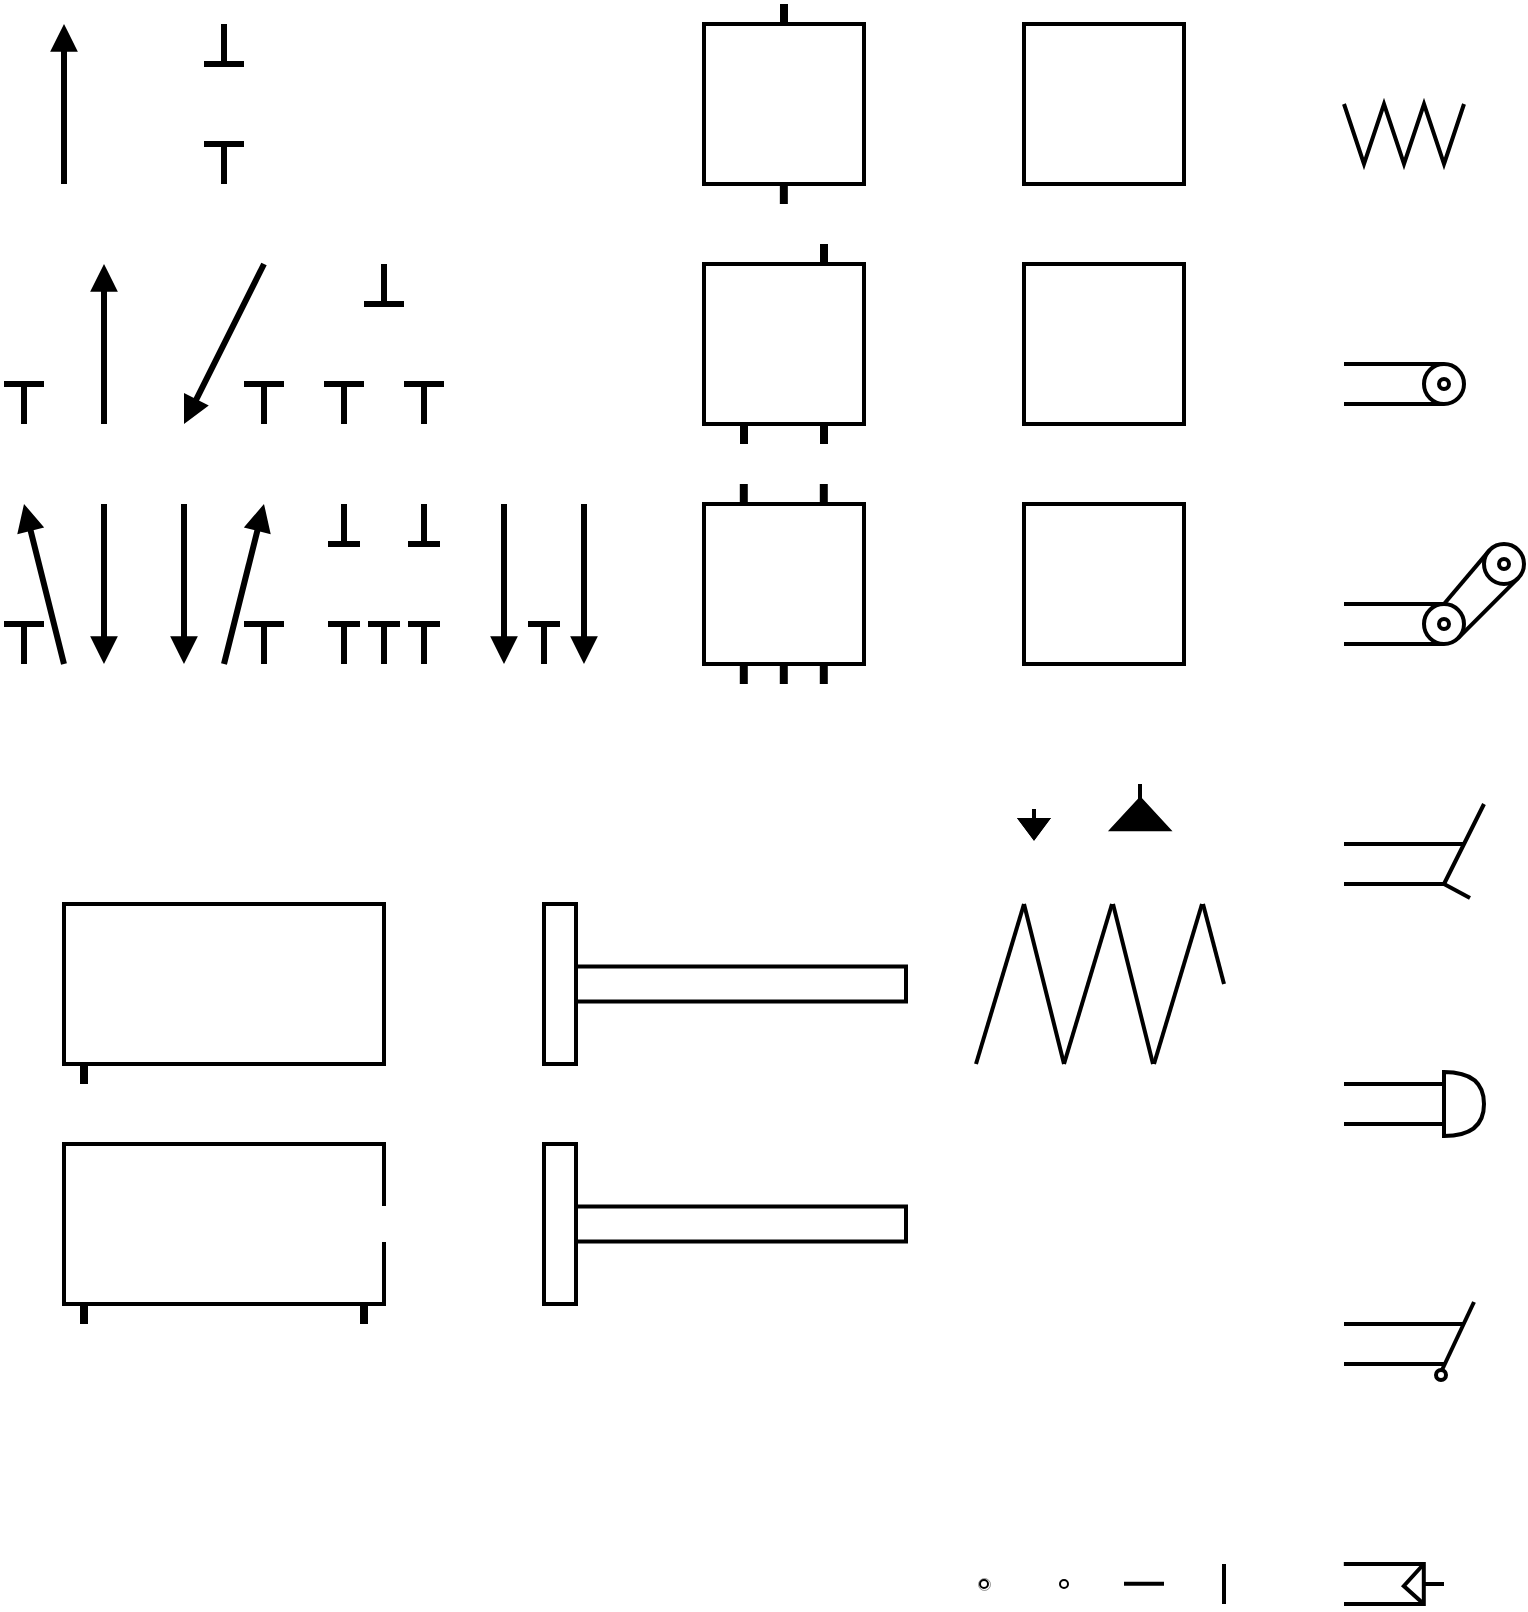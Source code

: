 <mxfile version="27.0.3">
  <diagram name="Strona-1" id="5IjLXUbpjCtjZqdaMgaR">
    <mxGraphModel dx="607" dy="354" grid="1" gridSize="10" guides="1" tooltips="1" connect="1" arrows="1" fold="1" page="1" pageScale="1" pageWidth="827" pageHeight="1169" math="0" shadow="0">
      <root>
        <mxCell id="0" />
        <mxCell id="1" parent="0" />
        <mxCell id="Xlro1Y_sr61bUB2rgBXT-2" value="" style="endArrow=block;html=1;rounded=1;strokeWidth=3;targetPerimeterSpacing=-1;sourcePerimeterSpacing=2;jumpStyle=gap;flowAnimation=0;shadow=0;endFill=1;" edge="1" parent="1">
          <mxGeometry width="50" height="50" relative="1" as="geometry">
            <mxPoint x="40" y="120" as="sourcePoint" />
            <mxPoint x="40" y="40" as="targetPoint" />
          </mxGeometry>
        </mxCell>
        <mxCell id="Xlro1Y_sr61bUB2rgBXT-3" value="" style="endArrow=none;html=1;rounded=0;strokeWidth=3;" edge="1" parent="1">
          <mxGeometry width="50" height="50" relative="1" as="geometry">
            <mxPoint x="140" y="240" as="sourcePoint" />
            <mxPoint x="140" y="220" as="targetPoint" />
          </mxGeometry>
        </mxCell>
        <mxCell id="Xlro1Y_sr61bUB2rgBXT-4" value="" style="endArrow=none;html=1;rounded=0;strokeWidth=3;" edge="1" parent="1">
          <mxGeometry width="50" height="50" relative="1" as="geometry">
            <mxPoint x="150" y="220" as="sourcePoint" />
            <mxPoint x="130" y="220" as="targetPoint" />
          </mxGeometry>
        </mxCell>
        <mxCell id="Xlro1Y_sr61bUB2rgBXT-5" value="" style="endArrow=none;html=1;rounded=0;strokeWidth=3;" edge="1" parent="1">
          <mxGeometry width="50" height="50" relative="1" as="geometry">
            <mxPoint x="120" y="120" as="sourcePoint" />
            <mxPoint x="120" y="100" as="targetPoint" />
          </mxGeometry>
        </mxCell>
        <mxCell id="Xlro1Y_sr61bUB2rgBXT-6" value="" style="endArrow=none;html=1;rounded=0;strokeWidth=3;" edge="1" parent="1">
          <mxGeometry width="50" height="50" relative="1" as="geometry">
            <mxPoint x="130" y="100" as="sourcePoint" />
            <mxPoint x="110" y="100" as="targetPoint" />
          </mxGeometry>
        </mxCell>
        <mxCell id="Xlro1Y_sr61bUB2rgBXT-7" value="" style="endArrow=none;html=1;rounded=0;strokeWidth=3;" edge="1" parent="1">
          <mxGeometry width="50" height="50" relative="1" as="geometry">
            <mxPoint x="120" y="60" as="sourcePoint" />
            <mxPoint x="120" y="40" as="targetPoint" />
          </mxGeometry>
        </mxCell>
        <mxCell id="Xlro1Y_sr61bUB2rgBXT-8" value="" style="endArrow=none;html=1;rounded=0;strokeWidth=3;" edge="1" parent="1">
          <mxGeometry width="50" height="50" relative="1" as="geometry">
            <mxPoint x="130" y="60" as="sourcePoint" />
            <mxPoint x="110" y="60" as="targetPoint" />
          </mxGeometry>
        </mxCell>
        <mxCell id="Xlro1Y_sr61bUB2rgBXT-9" value="" style="endArrow=block;html=1;rounded=1;strokeWidth=3;targetPerimeterSpacing=-1;sourcePerimeterSpacing=2;jumpStyle=gap;flowAnimation=0;shadow=0;endFill=1;" edge="1" parent="1">
          <mxGeometry width="50" height="50" relative="1" as="geometry">
            <mxPoint x="140" y="160" as="sourcePoint" />
            <mxPoint x="100" y="240" as="targetPoint" />
          </mxGeometry>
        </mxCell>
        <mxCell id="Xlro1Y_sr61bUB2rgBXT-11" value="" style="whiteSpace=wrap;html=1;aspect=fixed;strokeWidth=2;fillColor=none;" vertex="1" parent="1">
          <mxGeometry x="360" y="40" width="80" height="80" as="geometry" />
        </mxCell>
        <mxCell id="Xlro1Y_sr61bUB2rgBXT-12" value="" style="endArrow=none;html=1;rounded=0;strokeWidth=3;" edge="1" parent="1">
          <mxGeometry width="50" height="50" relative="1" as="geometry">
            <mxPoint x="20" y="240" as="sourcePoint" />
            <mxPoint x="20" y="220" as="targetPoint" />
          </mxGeometry>
        </mxCell>
        <mxCell id="Xlro1Y_sr61bUB2rgBXT-13" value="" style="endArrow=none;html=1;rounded=0;strokeWidth=3;" edge="1" parent="1">
          <mxGeometry width="50" height="50" relative="1" as="geometry">
            <mxPoint x="30" y="220" as="sourcePoint" />
            <mxPoint x="10" y="220" as="targetPoint" />
          </mxGeometry>
        </mxCell>
        <mxCell id="Xlro1Y_sr61bUB2rgBXT-14" value="" style="endArrow=block;html=1;rounded=1;strokeWidth=3;targetPerimeterSpacing=-1;sourcePerimeterSpacing=2;jumpStyle=gap;flowAnimation=0;shadow=0;endFill=1;" edge="1" parent="1">
          <mxGeometry width="50" height="50" relative="1" as="geometry">
            <mxPoint x="60" y="240" as="sourcePoint" />
            <mxPoint x="60" y="160" as="targetPoint" />
          </mxGeometry>
        </mxCell>
        <mxCell id="Xlro1Y_sr61bUB2rgBXT-15" value="" style="endArrow=none;html=1;rounded=0;strokeWidth=3;" edge="1" parent="1">
          <mxGeometry width="50" height="50" relative="1" as="geometry">
            <mxPoint x="20" y="360" as="sourcePoint" />
            <mxPoint x="20" y="340" as="targetPoint" />
          </mxGeometry>
        </mxCell>
        <mxCell id="Xlro1Y_sr61bUB2rgBXT-16" value="" style="endArrow=none;html=1;rounded=0;strokeWidth=3;" edge="1" parent="1">
          <mxGeometry width="50" height="50" relative="1" as="geometry">
            <mxPoint x="30" y="340" as="sourcePoint" />
            <mxPoint x="10" y="340" as="targetPoint" />
          </mxGeometry>
        </mxCell>
        <mxCell id="Xlro1Y_sr61bUB2rgBXT-17" value="" style="endArrow=block;html=1;rounded=1;strokeWidth=3;targetPerimeterSpacing=-1;sourcePerimeterSpacing=-5;jumpStyle=gap;flowAnimation=0;shadow=0;endFill=1;" edge="1" parent="1">
          <mxGeometry width="50" height="50" relative="1" as="geometry">
            <mxPoint x="40" y="360" as="sourcePoint" />
            <mxPoint x="20" y="280" as="targetPoint" />
          </mxGeometry>
        </mxCell>
        <mxCell id="Xlro1Y_sr61bUB2rgBXT-18" value="" style="endArrow=block;html=1;rounded=1;strokeWidth=3;targetPerimeterSpacing=-1;sourcePerimeterSpacing=2;jumpStyle=gap;flowAnimation=0;shadow=0;endFill=1;" edge="1" parent="1">
          <mxGeometry width="50" height="50" relative="1" as="geometry">
            <mxPoint x="60" y="280" as="sourcePoint" />
            <mxPoint x="60" y="360" as="targetPoint" />
          </mxGeometry>
        </mxCell>
        <mxCell id="Xlro1Y_sr61bUB2rgBXT-19" value="" style="endArrow=none;html=1;rounded=0;strokeWidth=4;" edge="1" parent="1">
          <mxGeometry width="50" height="50" relative="1" as="geometry">
            <mxPoint x="400" y="30" as="sourcePoint" />
            <mxPoint x="400" y="40" as="targetPoint" />
            <Array as="points" />
          </mxGeometry>
        </mxCell>
        <mxCell id="Xlro1Y_sr61bUB2rgBXT-20" value="" style="endArrow=none;html=1;rounded=0;strokeWidth=4;" edge="1" parent="1">
          <mxGeometry width="50" height="50" relative="1" as="geometry">
            <mxPoint x="399.92" y="120" as="sourcePoint" />
            <mxPoint x="399.92" y="130" as="targetPoint" />
            <Array as="points" />
          </mxGeometry>
        </mxCell>
        <mxCell id="Xlro1Y_sr61bUB2rgBXT-21" value="" style="whiteSpace=wrap;html=1;aspect=fixed;strokeWidth=2;fillColor=none;" vertex="1" parent="1">
          <mxGeometry x="360" y="160" width="80" height="80" as="geometry" />
        </mxCell>
        <mxCell id="Xlro1Y_sr61bUB2rgBXT-22" value="" style="endArrow=none;html=1;rounded=0;strokeWidth=4;" edge="1" parent="1">
          <mxGeometry width="50" height="50" relative="1" as="geometry">
            <mxPoint x="420" y="150" as="sourcePoint" />
            <mxPoint x="420" y="160" as="targetPoint" />
            <Array as="points" />
          </mxGeometry>
        </mxCell>
        <mxCell id="Xlro1Y_sr61bUB2rgBXT-23" value="" style="endArrow=none;html=1;rounded=0;strokeWidth=4;" edge="1" parent="1">
          <mxGeometry width="50" height="50" relative="1" as="geometry">
            <mxPoint x="380" y="240" as="sourcePoint" />
            <mxPoint x="380" y="250" as="targetPoint" />
            <Array as="points" />
          </mxGeometry>
        </mxCell>
        <mxCell id="Xlro1Y_sr61bUB2rgBXT-24" value="" style="endArrow=none;html=1;rounded=0;strokeWidth=4;" edge="1" parent="1">
          <mxGeometry width="50" height="50" relative="1" as="geometry">
            <mxPoint x="420" y="240" as="sourcePoint" />
            <mxPoint x="420" y="250" as="targetPoint" />
            <Array as="points" />
          </mxGeometry>
        </mxCell>
        <mxCell id="Xlro1Y_sr61bUB2rgBXT-25" value="" style="whiteSpace=wrap;html=1;aspect=fixed;strokeWidth=2;fillColor=none;" vertex="1" parent="1">
          <mxGeometry x="520" y="40" width="80" height="80" as="geometry" />
        </mxCell>
        <mxCell id="Xlro1Y_sr61bUB2rgBXT-29" value="" style="endArrow=none;html=1;rounded=0;strokeWidth=4;" edge="1" parent="1">
          <mxGeometry width="50" height="50" relative="1" as="geometry">
            <mxPoint x="419.9" y="270" as="sourcePoint" />
            <mxPoint x="419.9" y="280" as="targetPoint" />
            <Array as="points" />
          </mxGeometry>
        </mxCell>
        <mxCell id="Xlro1Y_sr61bUB2rgBXT-30" value="" style="endArrow=none;html=1;rounded=0;strokeWidth=4;" edge="1" parent="1">
          <mxGeometry width="50" height="50" relative="1" as="geometry">
            <mxPoint x="379.9" y="270" as="sourcePoint" />
            <mxPoint x="379.9" y="280" as="targetPoint" />
            <Array as="points" />
          </mxGeometry>
        </mxCell>
        <mxCell id="Xlro1Y_sr61bUB2rgBXT-31" value="" style="endArrow=none;html=1;rounded=0;strokeWidth=4;" edge="1" parent="1">
          <mxGeometry width="50" height="50" relative="1" as="geometry">
            <mxPoint x="379.9" y="360" as="sourcePoint" />
            <mxPoint x="379.9" y="370" as="targetPoint" />
            <Array as="points">
              <mxPoint x="379.9" y="360" />
            </Array>
          </mxGeometry>
        </mxCell>
        <mxCell id="Xlro1Y_sr61bUB2rgBXT-32" value="" style="endArrow=none;html=1;rounded=0;strokeWidth=4;" edge="1" parent="1">
          <mxGeometry width="50" height="50" relative="1" as="geometry">
            <mxPoint x="399.9" y="360" as="sourcePoint" />
            <mxPoint x="399.9" y="370" as="targetPoint" />
            <Array as="points">
              <mxPoint x="399.9" y="360" />
            </Array>
          </mxGeometry>
        </mxCell>
        <mxCell id="Xlro1Y_sr61bUB2rgBXT-33" value="" style="endArrow=none;html=1;rounded=0;strokeWidth=4;" edge="1" parent="1">
          <mxGeometry width="50" height="50" relative="1" as="geometry">
            <mxPoint x="419.9" y="360" as="sourcePoint" />
            <mxPoint x="419.9" y="370" as="targetPoint" />
            <Array as="points">
              <mxPoint x="419.9" y="360" />
            </Array>
          </mxGeometry>
        </mxCell>
        <mxCell id="Xlro1Y_sr61bUB2rgBXT-34" value="" style="whiteSpace=wrap;html=1;aspect=fixed;strokeWidth=2;fillColor=none;" vertex="1" parent="1">
          <mxGeometry x="360" y="280" width="80" height="80" as="geometry" />
        </mxCell>
        <mxCell id="Xlro1Y_sr61bUB2rgBXT-35" value="" style="endArrow=none;html=1;rounded=0;strokeWidth=3;" edge="1" parent="1">
          <mxGeometry width="50" height="50" relative="1" as="geometry">
            <mxPoint x="220" y="240" as="sourcePoint" />
            <mxPoint x="220" y="220" as="targetPoint" />
          </mxGeometry>
        </mxCell>
        <mxCell id="Xlro1Y_sr61bUB2rgBXT-36" value="" style="endArrow=none;html=1;rounded=0;strokeWidth=3;" edge="1" parent="1">
          <mxGeometry width="50" height="50" relative="1" as="geometry">
            <mxPoint x="230" y="220" as="sourcePoint" />
            <mxPoint x="210" y="220" as="targetPoint" />
          </mxGeometry>
        </mxCell>
        <mxCell id="Xlro1Y_sr61bUB2rgBXT-37" value="" style="endArrow=none;html=1;rounded=0;strokeWidth=3;" edge="1" parent="1">
          <mxGeometry width="50" height="50" relative="1" as="geometry">
            <mxPoint x="180" y="240" as="sourcePoint" />
            <mxPoint x="180" y="220" as="targetPoint" />
          </mxGeometry>
        </mxCell>
        <mxCell id="Xlro1Y_sr61bUB2rgBXT-38" value="" style="endArrow=none;html=1;rounded=0;strokeWidth=3;" edge="1" parent="1">
          <mxGeometry width="50" height="50" relative="1" as="geometry">
            <mxPoint x="190" y="220" as="sourcePoint" />
            <mxPoint x="170" y="220" as="targetPoint" />
          </mxGeometry>
        </mxCell>
        <mxCell id="Xlro1Y_sr61bUB2rgBXT-39" value="" style="endArrow=none;html=1;rounded=0;strokeWidth=3;" edge="1" parent="1">
          <mxGeometry width="50" height="50" relative="1" as="geometry">
            <mxPoint x="200" y="180" as="sourcePoint" />
            <mxPoint x="200" y="160" as="targetPoint" />
          </mxGeometry>
        </mxCell>
        <mxCell id="Xlro1Y_sr61bUB2rgBXT-40" value="" style="endArrow=none;html=1;rounded=0;strokeWidth=3;" edge="1" parent="1">
          <mxGeometry width="50" height="50" relative="1" as="geometry">
            <mxPoint x="210" y="180" as="sourcePoint" />
            <mxPoint x="190" y="180" as="targetPoint" />
          </mxGeometry>
        </mxCell>
        <mxCell id="Xlro1Y_sr61bUB2rgBXT-45" value="" style="endArrow=none;html=1;rounded=0;strokeWidth=3;" edge="1" parent="1">
          <mxGeometry width="50" height="50" relative="1" as="geometry">
            <mxPoint x="140" y="360" as="sourcePoint" />
            <mxPoint x="140" y="340" as="targetPoint" />
          </mxGeometry>
        </mxCell>
        <mxCell id="Xlro1Y_sr61bUB2rgBXT-46" value="" style="endArrow=none;html=1;rounded=0;strokeWidth=3;" edge="1" parent="1">
          <mxGeometry width="50" height="50" relative="1" as="geometry">
            <mxPoint x="150" y="340" as="sourcePoint" />
            <mxPoint x="130" y="340" as="targetPoint" />
          </mxGeometry>
        </mxCell>
        <mxCell id="Xlro1Y_sr61bUB2rgBXT-47" value="" style="endArrow=block;html=1;rounded=1;strokeWidth=3;targetPerimeterSpacing=-1;sourcePerimeterSpacing=-5;jumpStyle=gap;flowAnimation=0;shadow=0;endFill=1;" edge="1" parent="1">
          <mxGeometry width="50" height="50" relative="1" as="geometry">
            <mxPoint x="120" y="360" as="sourcePoint" />
            <mxPoint x="140" y="280" as="targetPoint" />
          </mxGeometry>
        </mxCell>
        <mxCell id="Xlro1Y_sr61bUB2rgBXT-48" value="" style="endArrow=block;html=1;rounded=1;strokeWidth=3;targetPerimeterSpacing=-1;sourcePerimeterSpacing=2;jumpStyle=gap;flowAnimation=0;shadow=0;endFill=1;" edge="1" parent="1">
          <mxGeometry width="50" height="50" relative="1" as="geometry">
            <mxPoint x="100" y="280" as="sourcePoint" />
            <mxPoint x="100" y="360" as="targetPoint" />
          </mxGeometry>
        </mxCell>
        <mxCell id="Xlro1Y_sr61bUB2rgBXT-52" value="" style="endArrow=none;html=1;rounded=0;strokeWidth=3;" edge="1" parent="1">
          <mxGeometry width="50" height="50" relative="1" as="geometry">
            <mxPoint x="188" y="340" as="sourcePoint" />
            <mxPoint x="172" y="340" as="targetPoint" />
          </mxGeometry>
        </mxCell>
        <mxCell id="Xlro1Y_sr61bUB2rgBXT-63" value="" style="endArrow=none;html=1;rounded=0;strokeWidth=3;" edge="1" parent="1">
          <mxGeometry width="50" height="50" relative="1" as="geometry">
            <mxPoint x="180" y="360" as="sourcePoint" />
            <mxPoint x="180" y="340" as="targetPoint" />
          </mxGeometry>
        </mxCell>
        <mxCell id="Xlro1Y_sr61bUB2rgBXT-64" value="" style="endArrow=none;html=1;rounded=0;strokeWidth=3;" edge="1" parent="1">
          <mxGeometry width="50" height="50" relative="1" as="geometry">
            <mxPoint x="208" y="340" as="sourcePoint" />
            <mxPoint x="192" y="340" as="targetPoint" />
          </mxGeometry>
        </mxCell>
        <mxCell id="Xlro1Y_sr61bUB2rgBXT-65" value="" style="endArrow=none;html=1;rounded=0;strokeWidth=3;" edge="1" parent="1">
          <mxGeometry width="50" height="50" relative="1" as="geometry">
            <mxPoint x="200" y="360" as="sourcePoint" />
            <mxPoint x="200" y="340" as="targetPoint" />
          </mxGeometry>
        </mxCell>
        <mxCell id="Xlro1Y_sr61bUB2rgBXT-66" value="" style="endArrow=none;html=1;rounded=0;strokeWidth=3;" edge="1" parent="1">
          <mxGeometry width="50" height="50" relative="1" as="geometry">
            <mxPoint x="228" y="340" as="sourcePoint" />
            <mxPoint x="212" y="340" as="targetPoint" />
          </mxGeometry>
        </mxCell>
        <mxCell id="Xlro1Y_sr61bUB2rgBXT-67" value="" style="endArrow=none;html=1;rounded=0;strokeWidth=3;" edge="1" parent="1">
          <mxGeometry width="50" height="50" relative="1" as="geometry">
            <mxPoint x="220" y="360" as="sourcePoint" />
            <mxPoint x="220" y="340" as="targetPoint" />
          </mxGeometry>
        </mxCell>
        <mxCell id="Xlro1Y_sr61bUB2rgBXT-68" value="" style="endArrow=none;html=1;rounded=0;strokeWidth=3;" edge="1" parent="1">
          <mxGeometry width="50" height="50" relative="1" as="geometry">
            <mxPoint x="220" y="300" as="sourcePoint" />
            <mxPoint x="220" y="280" as="targetPoint" />
          </mxGeometry>
        </mxCell>
        <mxCell id="Xlro1Y_sr61bUB2rgBXT-70" value="" style="endArrow=none;html=1;rounded=0;strokeWidth=3;" edge="1" parent="1">
          <mxGeometry width="50" height="50" relative="1" as="geometry">
            <mxPoint x="180" y="300" as="sourcePoint" />
            <mxPoint x="180" y="280" as="targetPoint" />
          </mxGeometry>
        </mxCell>
        <mxCell id="Xlro1Y_sr61bUB2rgBXT-71" value="" style="endArrow=none;html=1;rounded=0;strokeWidth=3;" edge="1" parent="1">
          <mxGeometry width="50" height="50" relative="1" as="geometry">
            <mxPoint x="188" y="300" as="sourcePoint" />
            <mxPoint x="172" y="300" as="targetPoint" />
          </mxGeometry>
        </mxCell>
        <mxCell id="Xlro1Y_sr61bUB2rgBXT-69" value="" style="endArrow=none;html=1;rounded=0;strokeWidth=3;" edge="1" parent="1">
          <mxGeometry width="50" height="50" relative="1" as="geometry">
            <mxPoint x="228" y="300" as="sourcePoint" />
            <mxPoint x="212" y="300" as="targetPoint" />
          </mxGeometry>
        </mxCell>
        <mxCell id="Xlro1Y_sr61bUB2rgBXT-84" value="" style="endArrow=none;html=1;rounded=0;strokeWidth=3;" edge="1" parent="1">
          <mxGeometry width="50" height="50" relative="1" as="geometry">
            <mxPoint x="288" y="340" as="sourcePoint" />
            <mxPoint x="272" y="340" as="targetPoint" />
          </mxGeometry>
        </mxCell>
        <mxCell id="Xlro1Y_sr61bUB2rgBXT-85" value="" style="endArrow=none;html=1;rounded=0;strokeWidth=3;" edge="1" parent="1">
          <mxGeometry width="50" height="50" relative="1" as="geometry">
            <mxPoint x="280" y="360" as="sourcePoint" />
            <mxPoint x="280" y="340" as="targetPoint" />
          </mxGeometry>
        </mxCell>
        <mxCell id="Xlro1Y_sr61bUB2rgBXT-92" value="" style="endArrow=block;html=1;rounded=1;strokeWidth=3;targetPerimeterSpacing=-1;sourcePerimeterSpacing=2;jumpStyle=gap;flowAnimation=0;shadow=0;endFill=1;" edge="1" parent="1">
          <mxGeometry width="50" height="50" relative="1" as="geometry">
            <mxPoint x="260" y="280" as="sourcePoint" />
            <mxPoint x="260" y="360" as="targetPoint" />
          </mxGeometry>
        </mxCell>
        <mxCell id="Xlro1Y_sr61bUB2rgBXT-93" value="" style="endArrow=block;html=1;rounded=1;strokeWidth=3;targetPerimeterSpacing=-1;sourcePerimeterSpacing=2;jumpStyle=gap;flowAnimation=0;shadow=0;endFill=1;" edge="1" parent="1">
          <mxGeometry width="50" height="50" relative="1" as="geometry">
            <mxPoint x="300" y="280" as="sourcePoint" />
            <mxPoint x="300" y="360" as="targetPoint" />
          </mxGeometry>
        </mxCell>
        <mxCell id="Xlro1Y_sr61bUB2rgBXT-94" value="" style="whiteSpace=wrap;html=1;aspect=fixed;strokeWidth=2;fillColor=none;" vertex="1" parent="1">
          <mxGeometry x="520" y="160" width="80" height="80" as="geometry" />
        </mxCell>
        <mxCell id="Xlro1Y_sr61bUB2rgBXT-95" value="" style="whiteSpace=wrap;html=1;aspect=fixed;strokeWidth=2;fillColor=none;" vertex="1" parent="1">
          <mxGeometry x="520" y="280" width="80" height="80" as="geometry" />
        </mxCell>
        <mxCell id="Xlro1Y_sr61bUB2rgBXT-96" value="" style="endArrow=none;html=1;rounded=0;strokeWidth=2;" edge="1" parent="1">
          <mxGeometry width="50" height="50" relative="1" as="geometry">
            <mxPoint x="690" y="110" as="sourcePoint" />
            <mxPoint x="730" y="110" as="targetPoint" />
            <Array as="points">
              <mxPoint x="680" y="80" />
              <mxPoint x="690" y="110" />
              <mxPoint x="700" y="80" />
              <mxPoint x="710" y="110" />
              <mxPoint x="720" y="80" />
              <mxPoint x="730" y="110" />
              <mxPoint x="740" y="80" />
            </Array>
          </mxGeometry>
        </mxCell>
        <mxCell id="Xlro1Y_sr61bUB2rgBXT-97" value="" style="endArrow=none;html=1;rounded=0;strokeWidth=2;" edge="1" parent="1">
          <mxGeometry width="50" height="50" relative="1" as="geometry">
            <mxPoint x="524.98" y="445" as="sourcePoint" />
            <mxPoint x="525" y="432.5" as="targetPoint" />
          </mxGeometry>
        </mxCell>
        <mxCell id="Xlro1Y_sr61bUB2rgBXT-98" value="" style="triangle;whiteSpace=wrap;html=1;rotation=90;fillColor=light-dark(#000000,#FFFFFF);" vertex="1" parent="1">
          <mxGeometry x="520" y="435" width="10" height="15" as="geometry" />
        </mxCell>
        <mxCell id="Xlro1Y_sr61bUB2rgBXT-100" value="" style="endArrow=none;html=1;rounded=0;strokeWidth=2;" edge="1" parent="1">
          <mxGeometry width="50" height="50" relative="1" as="geometry">
            <mxPoint x="524.98" y="445" as="sourcePoint" />
            <mxPoint x="525" y="432.5" as="targetPoint" />
          </mxGeometry>
        </mxCell>
        <mxCell id="Xlro1Y_sr61bUB2rgBXT-101" value="" style="triangle;whiteSpace=wrap;html=1;rotation=90;fillColor=light-dark(#000000,#FFFFFF);" vertex="1" parent="1">
          <mxGeometry x="520" y="435" width="10" height="15" as="geometry" />
        </mxCell>
        <mxCell id="Xlro1Y_sr61bUB2rgBXT-103" value="" style="triangle;whiteSpace=wrap;html=1;rotation=-90;fillColor=light-dark(#000000,#FFFFFF);" vertex="1" parent="1">
          <mxGeometry x="570" y="420" width="16.25" height="30" as="geometry" />
        </mxCell>
        <mxCell id="Xlro1Y_sr61bUB2rgBXT-104" value="" style="endArrow=none;html=1;rounded=0;strokeWidth=2;" edge="1" parent="1">
          <mxGeometry width="50" height="50" relative="1" as="geometry">
            <mxPoint x="577.98" y="432.5" as="sourcePoint" />
            <mxPoint x="578" y="420" as="targetPoint" />
          </mxGeometry>
        </mxCell>
        <mxCell id="Xlro1Y_sr61bUB2rgBXT-107" value="" style="ellipse;whiteSpace=wrap;html=1;aspect=fixed;strokeWidth=2;fillColor=none;fillStyle=dashed;" vertex="1" parent="1">
          <mxGeometry x="720" y="210" width="20" height="20" as="geometry" />
        </mxCell>
        <mxCell id="Xlro1Y_sr61bUB2rgBXT-108" value="" style="endArrow=none;html=1;rounded=0;strokeWidth=2;" edge="1" parent="1">
          <mxGeometry width="50" height="50" relative="1" as="geometry">
            <mxPoint x="680" y="210" as="sourcePoint" />
            <mxPoint x="730" y="210" as="targetPoint" />
          </mxGeometry>
        </mxCell>
        <mxCell id="Xlro1Y_sr61bUB2rgBXT-109" value="" style="endArrow=none;html=1;rounded=0;strokeWidth=2;" edge="1" parent="1">
          <mxGeometry width="50" height="50" relative="1" as="geometry">
            <mxPoint x="680" y="230" as="sourcePoint" />
            <mxPoint x="730" y="230" as="targetPoint" />
          </mxGeometry>
        </mxCell>
        <mxCell id="Xlro1Y_sr61bUB2rgBXT-110" value="" style="ellipse;whiteSpace=wrap;html=1;aspect=fixed;strokeWidth=2;fillColor=none;fillStyle=dashed;" vertex="1" parent="1">
          <mxGeometry x="727.5" y="217.5" width="5" height="5" as="geometry" />
        </mxCell>
        <mxCell id="Xlro1Y_sr61bUB2rgBXT-111" value="" style="ellipse;whiteSpace=wrap;html=1;aspect=fixed;strokeWidth=2;fillColor=none;fillStyle=dashed;" vertex="1" parent="1">
          <mxGeometry x="720" y="330" width="20" height="20" as="geometry" />
        </mxCell>
        <mxCell id="Xlro1Y_sr61bUB2rgBXT-112" value="" style="endArrow=none;html=1;rounded=0;strokeWidth=2;" edge="1" parent="1">
          <mxGeometry width="50" height="50" relative="1" as="geometry">
            <mxPoint x="680" y="330" as="sourcePoint" />
            <mxPoint x="730" y="330" as="targetPoint" />
          </mxGeometry>
        </mxCell>
        <mxCell id="Xlro1Y_sr61bUB2rgBXT-113" value="" style="endArrow=none;html=1;rounded=0;strokeWidth=2;" edge="1" parent="1">
          <mxGeometry width="50" height="50" relative="1" as="geometry">
            <mxPoint x="680" y="350" as="sourcePoint" />
            <mxPoint x="730" y="350" as="targetPoint" />
          </mxGeometry>
        </mxCell>
        <mxCell id="Xlro1Y_sr61bUB2rgBXT-114" value="" style="ellipse;whiteSpace=wrap;html=1;aspect=fixed;strokeWidth=2;fillColor=none;fillStyle=dashed;" vertex="1" parent="1">
          <mxGeometry x="727.5" y="337.5" width="5" height="5" as="geometry" />
        </mxCell>
        <mxCell id="Xlro1Y_sr61bUB2rgBXT-115" value="" style="endArrow=none;html=1;rounded=0;strokeWidth=2;entryX=0;entryY=0;entryDx=0;entryDy=0;" edge="1" parent="1" target="Xlro1Y_sr61bUB2rgBXT-117">
          <mxGeometry width="50" height="50" relative="1" as="geometry">
            <mxPoint x="730" y="330" as="sourcePoint" />
            <mxPoint x="750" y="310.07" as="targetPoint" />
          </mxGeometry>
        </mxCell>
        <mxCell id="Xlro1Y_sr61bUB2rgBXT-116" value="" style="endArrow=none;html=1;rounded=0;strokeWidth=2;exitX=1;exitY=1;exitDx=0;exitDy=0;entryX=1;entryY=1;entryDx=0;entryDy=0;" edge="1" parent="1" source="Xlro1Y_sr61bUB2rgBXT-111" target="Xlro1Y_sr61bUB2rgBXT-117">
          <mxGeometry width="50" height="50" relative="1" as="geometry">
            <mxPoint x="732.5" y="349.86" as="sourcePoint" />
            <mxPoint x="770" y="310" as="targetPoint" />
          </mxGeometry>
        </mxCell>
        <mxCell id="Xlro1Y_sr61bUB2rgBXT-117" value="" style="ellipse;whiteSpace=wrap;html=1;aspect=fixed;strokeWidth=2;fillColor=none;fillStyle=dashed;" vertex="1" parent="1">
          <mxGeometry x="750" y="300" width="20" height="20" as="geometry" />
        </mxCell>
        <mxCell id="Xlro1Y_sr61bUB2rgBXT-118" value="" style="ellipse;whiteSpace=wrap;html=1;aspect=fixed;strokeWidth=2;fillColor=none;fillStyle=dashed;" vertex="1" parent="1">
          <mxGeometry x="757.5" y="307.5" width="5" height="5" as="geometry" />
        </mxCell>
        <mxCell id="Xlro1Y_sr61bUB2rgBXT-121" value="" style="endArrow=none;html=1;rounded=0;strokeWidth=2;" edge="1" parent="1">
          <mxGeometry width="50" height="50" relative="1" as="geometry">
            <mxPoint x="680" y="450" as="sourcePoint" />
            <mxPoint x="740" y="450" as="targetPoint" />
          </mxGeometry>
        </mxCell>
        <mxCell id="Xlro1Y_sr61bUB2rgBXT-122" value="" style="endArrow=none;html=1;rounded=0;strokeWidth=2;" edge="1" parent="1">
          <mxGeometry width="50" height="50" relative="1" as="geometry">
            <mxPoint x="680" y="470" as="sourcePoint" />
            <mxPoint x="730" y="470" as="targetPoint" />
          </mxGeometry>
        </mxCell>
        <mxCell id="Xlro1Y_sr61bUB2rgBXT-123" value="" style="endArrow=none;html=1;rounded=0;strokeWidth=2;" edge="1" parent="1">
          <mxGeometry width="50" height="50" relative="1" as="geometry">
            <mxPoint x="750" y="430" as="sourcePoint" />
            <mxPoint x="730" y="470" as="targetPoint" />
          </mxGeometry>
        </mxCell>
        <mxCell id="Xlro1Y_sr61bUB2rgBXT-124" value="" style="endArrow=none;html=1;rounded=0;strokeWidth=2;" edge="1" parent="1">
          <mxGeometry width="50" height="50" relative="1" as="geometry">
            <mxPoint x="730" y="470" as="sourcePoint" />
            <mxPoint x="743" y="477" as="targetPoint" />
          </mxGeometry>
        </mxCell>
        <mxCell id="Xlro1Y_sr61bUB2rgBXT-125" value="" style="endArrow=none;html=1;rounded=0;strokeWidth=2;" edge="1" parent="1">
          <mxGeometry width="50" height="50" relative="1" as="geometry">
            <mxPoint x="680" y="570" as="sourcePoint" />
            <mxPoint x="730" y="570" as="targetPoint" />
          </mxGeometry>
        </mxCell>
        <mxCell id="Xlro1Y_sr61bUB2rgBXT-126" value="" style="endArrow=none;html=1;rounded=0;strokeWidth=2;" edge="1" parent="1">
          <mxGeometry width="50" height="50" relative="1" as="geometry">
            <mxPoint x="680" y="590" as="sourcePoint" />
            <mxPoint x="730" y="590" as="targetPoint" />
          </mxGeometry>
        </mxCell>
        <mxCell id="Xlro1Y_sr61bUB2rgBXT-129" value="" style="shape=or;whiteSpace=wrap;html=1;strokeWidth=2;fillColor=none;" vertex="1" parent="1">
          <mxGeometry x="730" y="564" width="20" height="32" as="geometry" />
        </mxCell>
        <mxCell id="Xlro1Y_sr61bUB2rgBXT-130" value="" style="endArrow=none;html=1;rounded=0;strokeWidth=2;" edge="1" parent="1">
          <mxGeometry width="50" height="50" relative="1" as="geometry">
            <mxPoint x="680" y="690" as="sourcePoint" />
            <mxPoint x="740" y="690" as="targetPoint" />
          </mxGeometry>
        </mxCell>
        <mxCell id="Xlro1Y_sr61bUB2rgBXT-131" value="" style="endArrow=none;html=1;rounded=0;strokeWidth=2;" edge="1" parent="1">
          <mxGeometry width="50" height="50" relative="1" as="geometry">
            <mxPoint x="680" y="710" as="sourcePoint" />
            <mxPoint x="730" y="710" as="targetPoint" />
          </mxGeometry>
        </mxCell>
        <mxCell id="Xlro1Y_sr61bUB2rgBXT-132" value="" style="endArrow=none;html=1;rounded=0;strokeWidth=2;" edge="1" parent="1">
          <mxGeometry width="50" height="50" relative="1" as="geometry">
            <mxPoint x="745" y="679" as="sourcePoint" />
            <mxPoint x="729" y="713" as="targetPoint" />
          </mxGeometry>
        </mxCell>
        <mxCell id="Xlro1Y_sr61bUB2rgBXT-134" value="" style="ellipse;whiteSpace=wrap;html=1;aspect=fixed;fillColor=none;strokeWidth=2;" vertex="1" parent="1">
          <mxGeometry x="726" y="713" width="5" height="5" as="geometry" />
        </mxCell>
        <mxCell id="Xlro1Y_sr61bUB2rgBXT-139" value="" style="endArrow=none;html=1;rounded=0;strokeWidth=2;" edge="1" parent="1">
          <mxGeometry width="50" height="50" relative="1" as="geometry">
            <mxPoint x="680" y="830" as="sourcePoint" />
            <mxPoint x="720" y="830" as="targetPoint" />
          </mxGeometry>
        </mxCell>
        <mxCell id="Xlro1Y_sr61bUB2rgBXT-140" value="" style="endArrow=none;html=1;rounded=0;strokeWidth=2;" edge="1" parent="1">
          <mxGeometry width="50" height="50" relative="1" as="geometry">
            <mxPoint x="679.9" y="810" as="sourcePoint" />
            <mxPoint x="719.9" y="810" as="targetPoint" />
          </mxGeometry>
        </mxCell>
        <mxCell id="Xlro1Y_sr61bUB2rgBXT-141" value="" style="endArrow=none;html=1;rounded=0;strokeWidth=2;" edge="1" parent="1">
          <mxGeometry width="50" height="50" relative="1" as="geometry">
            <mxPoint x="719.9" y="831" as="sourcePoint" />
            <mxPoint x="719.9" y="809" as="targetPoint" />
          </mxGeometry>
        </mxCell>
        <mxCell id="Xlro1Y_sr61bUB2rgBXT-144" value="" style="endArrow=none;html=1;rounded=0;strokeWidth=2;" edge="1" parent="1">
          <mxGeometry width="50" height="50" relative="1" as="geometry">
            <mxPoint x="719.9" y="830" as="sourcePoint" />
            <mxPoint x="719.9" y="810" as="targetPoint" />
            <Array as="points">
              <mxPoint x="709.9" y="821" />
            </Array>
          </mxGeometry>
        </mxCell>
        <mxCell id="Xlro1Y_sr61bUB2rgBXT-145" value="" style="endArrow=none;html=1;rounded=0;strokeWidth=2;" edge="1" parent="1">
          <mxGeometry width="50" height="50" relative="1" as="geometry">
            <mxPoint x="720" y="820" as="sourcePoint" />
            <mxPoint x="730" y="820" as="targetPoint" />
          </mxGeometry>
        </mxCell>
        <mxCell id="Xlro1Y_sr61bUB2rgBXT-146" value="" style="endArrow=none;html=1;rounded=0;strokeWidth=2;" edge="1" parent="1">
          <mxGeometry width="50" height="50" relative="1" as="geometry">
            <mxPoint x="570" y="819.82" as="sourcePoint" />
            <mxPoint x="590" y="819.89" as="targetPoint" />
          </mxGeometry>
        </mxCell>
        <mxCell id="Xlro1Y_sr61bUB2rgBXT-147" value="" style="endArrow=none;html=1;rounded=0;strokeWidth=2;" edge="1" parent="1">
          <mxGeometry width="50" height="50" relative="1" as="geometry">
            <mxPoint x="620" y="830" as="sourcePoint" />
            <mxPoint x="620" y="810" as="targetPoint" />
          </mxGeometry>
        </mxCell>
        <mxCell id="Xlro1Y_sr61bUB2rgBXT-148" value="" style="ellipse;whiteSpace=wrap;html=1;aspect=fixed;fillColor=light-dark(#FFFFFF,#FEFDFF);" vertex="1" parent="1">
          <mxGeometry x="538" y="818" width="4" height="4" as="geometry" />
        </mxCell>
        <mxCell id="Xlro1Y_sr61bUB2rgBXT-151" value="" style="ellipse;whiteSpace=wrap;html=1;aspect=fixed;fillColor=none;" vertex="1" parent="1">
          <mxGeometry x="498" y="818" width="4" height="4" as="geometry" />
        </mxCell>
        <mxCell id="Xlro1Y_sr61bUB2rgBXT-152" value="" style="ellipse;whiteSpace=wrap;html=1;aspect=fixed;fillColor=none;strokeColor=light-dark(#000000,#FFFFFF);strokeWidth=0.2;" vertex="1" parent="1">
          <mxGeometry x="497" y="817" width="6" height="6" as="geometry" />
        </mxCell>
        <mxCell id="Xlro1Y_sr61bUB2rgBXT-154" value="" style="rounded=0;whiteSpace=wrap;html=1;fillColor=none;strokeWidth=2;" vertex="1" parent="1">
          <mxGeometry x="40" y="480" width="160" height="80" as="geometry" />
        </mxCell>
        <mxCell id="Xlro1Y_sr61bUB2rgBXT-155" value="" style="endArrow=none;html=1;rounded=0;strokeWidth=4;" edge="1" parent="1">
          <mxGeometry width="50" height="50" relative="1" as="geometry">
            <mxPoint x="50" y="560" as="sourcePoint" />
            <mxPoint x="50" y="570" as="targetPoint" />
            <Array as="points">
              <mxPoint x="50" y="560" />
            </Array>
          </mxGeometry>
        </mxCell>
        <mxCell id="Xlro1Y_sr61bUB2rgBXT-157" value="" style="endArrow=none;html=1;rounded=0;strokeWidth=4;" edge="1" parent="1">
          <mxGeometry width="50" height="50" relative="1" as="geometry">
            <mxPoint x="50" y="680" as="sourcePoint" />
            <mxPoint x="50" y="690" as="targetPoint" />
            <Array as="points">
              <mxPoint x="50" y="680" />
            </Array>
          </mxGeometry>
        </mxCell>
        <mxCell id="Xlro1Y_sr61bUB2rgBXT-158" value="" style="endArrow=none;html=1;rounded=0;strokeWidth=4;" edge="1" parent="1">
          <mxGeometry width="50" height="50" relative="1" as="geometry">
            <mxPoint x="190" y="680" as="sourcePoint" />
            <mxPoint x="190" y="690" as="targetPoint" />
            <Array as="points">
              <mxPoint x="190" y="680" />
            </Array>
          </mxGeometry>
        </mxCell>
        <mxCell id="Xlro1Y_sr61bUB2rgBXT-159" value="" style="rounded=0;whiteSpace=wrap;html=1;strokeWidth=2;fillColor=none;" vertex="1" parent="1">
          <mxGeometry x="280" y="600" width="16" height="80" as="geometry" />
        </mxCell>
        <mxCell id="Xlro1Y_sr61bUB2rgBXT-160" value="" style="rounded=0;whiteSpace=wrap;html=1;strokeWidth=2;fillColor=none;" vertex="1" parent="1">
          <mxGeometry x="296" y="631.25" width="165" height="17.5" as="geometry" />
        </mxCell>
        <mxCell id="Xlro1Y_sr61bUB2rgBXT-161" value="" style="endArrow=none;html=1;rounded=0;strokeWidth=2;" edge="1" parent="1">
          <mxGeometry width="50" height="50" relative="1" as="geometry">
            <mxPoint x="39" y="680" as="sourcePoint" />
            <mxPoint x="200" y="680" as="targetPoint" />
          </mxGeometry>
        </mxCell>
        <mxCell id="Xlro1Y_sr61bUB2rgBXT-162" value="" style="endArrow=none;html=1;rounded=0;strokeWidth=2;" edge="1" parent="1">
          <mxGeometry width="50" height="50" relative="1" as="geometry">
            <mxPoint x="39" y="600" as="sourcePoint" />
            <mxPoint x="200" y="600" as="targetPoint" />
          </mxGeometry>
        </mxCell>
        <mxCell id="Xlro1Y_sr61bUB2rgBXT-163" value="" style="endArrow=none;html=1;rounded=0;strokeWidth=2;" edge="1" parent="1">
          <mxGeometry width="50" height="50" relative="1" as="geometry">
            <mxPoint x="40" y="680" as="sourcePoint" />
            <mxPoint x="40" y="600" as="targetPoint" />
          </mxGeometry>
        </mxCell>
        <mxCell id="Xlro1Y_sr61bUB2rgBXT-164" value="" style="endArrow=none;html=1;rounded=0;strokeWidth=2;" edge="1" parent="1">
          <mxGeometry width="50" height="50" relative="1" as="geometry">
            <mxPoint x="200" y="681" as="sourcePoint" />
            <mxPoint x="200" y="649" as="targetPoint" />
          </mxGeometry>
        </mxCell>
        <mxCell id="Xlro1Y_sr61bUB2rgBXT-165" value="" style="endArrow=none;html=1;rounded=0;strokeWidth=2;" edge="1" parent="1">
          <mxGeometry width="50" height="50" relative="1" as="geometry">
            <mxPoint x="200" y="631" as="sourcePoint" />
            <mxPoint x="200" y="599" as="targetPoint" />
          </mxGeometry>
        </mxCell>
        <mxCell id="Xlro1Y_sr61bUB2rgBXT-166" value="" style="rounded=0;whiteSpace=wrap;html=1;strokeWidth=2;fillColor=none;" vertex="1" parent="1">
          <mxGeometry x="280" y="480" width="16" height="80" as="geometry" />
        </mxCell>
        <mxCell id="Xlro1Y_sr61bUB2rgBXT-167" value="" style="rounded=0;whiteSpace=wrap;html=1;strokeWidth=2;fillColor=none;" vertex="1" parent="1">
          <mxGeometry x="296" y="511.25" width="165" height="17.5" as="geometry" />
        </mxCell>
        <mxCell id="Xlro1Y_sr61bUB2rgBXT-170" value="" style="endArrow=none;html=1;rounded=0;strokeWidth=2;" edge="1" parent="1">
          <mxGeometry width="50" height="50" relative="1" as="geometry">
            <mxPoint x="496" y="560" as="sourcePoint" />
            <mxPoint x="520" y="480" as="targetPoint" />
            <Array as="points">
              <mxPoint x="520" y="480" />
            </Array>
          </mxGeometry>
        </mxCell>
        <mxCell id="Xlro1Y_sr61bUB2rgBXT-171" value="" style="endArrow=none;html=1;rounded=0;strokeWidth=2;" edge="1" parent="1">
          <mxGeometry width="50" height="50" relative="1" as="geometry">
            <mxPoint x="540" y="560" as="sourcePoint" />
            <mxPoint x="520" y="480" as="targetPoint" />
            <Array as="points">
              <mxPoint x="520" y="480" />
            </Array>
          </mxGeometry>
        </mxCell>
        <mxCell id="Xlro1Y_sr61bUB2rgBXT-172" value="" style="endArrow=none;html=1;rounded=0;strokeWidth=2;" edge="1" parent="1">
          <mxGeometry width="50" height="50" relative="1" as="geometry">
            <mxPoint x="540" y="560" as="sourcePoint" />
            <mxPoint x="564" y="480" as="targetPoint" />
            <Array as="points">
              <mxPoint x="564" y="480" />
            </Array>
          </mxGeometry>
        </mxCell>
        <mxCell id="Xlro1Y_sr61bUB2rgBXT-174" value="" style="endArrow=none;html=1;rounded=0;strokeWidth=2;" edge="1" parent="1">
          <mxGeometry width="50" height="50" relative="1" as="geometry">
            <mxPoint x="584.5" y="560" as="sourcePoint" />
            <mxPoint x="564.5" y="480" as="targetPoint" />
            <Array as="points">
              <mxPoint x="564.5" y="480" />
            </Array>
          </mxGeometry>
        </mxCell>
        <mxCell id="Xlro1Y_sr61bUB2rgBXT-175" value="" style="endArrow=none;html=1;rounded=0;strokeWidth=2;" edge="1" parent="1">
          <mxGeometry width="50" height="50" relative="1" as="geometry">
            <mxPoint x="585" y="560" as="sourcePoint" />
            <mxPoint x="609" y="480" as="targetPoint" />
            <Array as="points">
              <mxPoint x="609" y="480" />
            </Array>
          </mxGeometry>
        </mxCell>
        <mxCell id="Xlro1Y_sr61bUB2rgBXT-176" value="" style="endArrow=none;html=1;rounded=0;strokeWidth=2;exitX=1;exitY=0.5;exitDx=0;exitDy=0;" edge="1" parent="1">
          <mxGeometry width="50" height="50" relative="1" as="geometry">
            <mxPoint x="620" y="520" as="sourcePoint" />
            <mxPoint x="609.5" y="480" as="targetPoint" />
            <Array as="points">
              <mxPoint x="609.5" y="480" />
            </Array>
          </mxGeometry>
        </mxCell>
      </root>
    </mxGraphModel>
  </diagram>
</mxfile>
